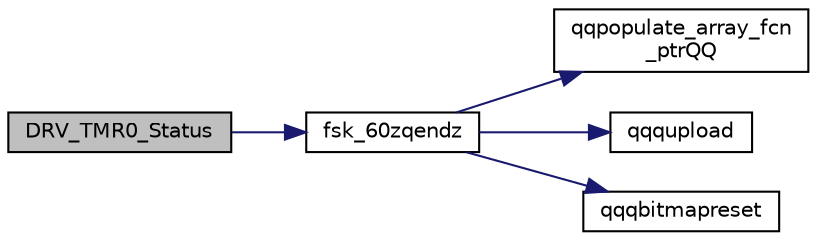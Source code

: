 digraph "DRV_TMR0_Status"
{
  edge [fontname="Helvetica",fontsize="10",labelfontname="Helvetica",labelfontsize="10"];
  node [fontname="Helvetica",fontsize="10",shape=record];
  rankdir="LR";
  Node175 [label="DRV_TMR0_Status",height=0.2,width=0.4,color="black", fillcolor="grey75", style="filled", fontcolor="black"];
  Node175 -> Node176 [color="midnightblue",fontsize="10",style="solid",fontname="Helvetica"];
  Node176 [label="fsk_60zqendz",height=0.2,width=0.4,color="black", fillcolor="white", style="filled",URL="$inszt__fsk_8c.html#a73251ccdc6214ed6ecbd699bd11a67f3"];
  Node176 -> Node177 [color="midnightblue",fontsize="10",style="solid",fontname="Helvetica"];
  Node177 [label="qqpopulate_array_fcn\l_ptrQQ",height=0.2,width=0.4,color="black", fillcolor="white", style="filled",URL="$inszt__fsk_8c.html#a4ad6fa1bb94fc1c3ac2dc30925106081"];
  Node176 -> Node178 [color="midnightblue",fontsize="10",style="solid",fontname="Helvetica"];
  Node178 [label="qqqupload",height=0.2,width=0.4,color="black", fillcolor="white", style="filled",URL="$inszt__fsk_8c.html#a109761d7f84a96b5606e507bace276b5"];
  Node176 -> Node179 [color="midnightblue",fontsize="10",style="solid",fontname="Helvetica"];
  Node179 [label="qqqbitmapreset",height=0.2,width=0.4,color="black", fillcolor="white", style="filled",URL="$inszt__fsk_8c.html#a5688fceaed93ba591e78ee15ccb0187f"];
}
